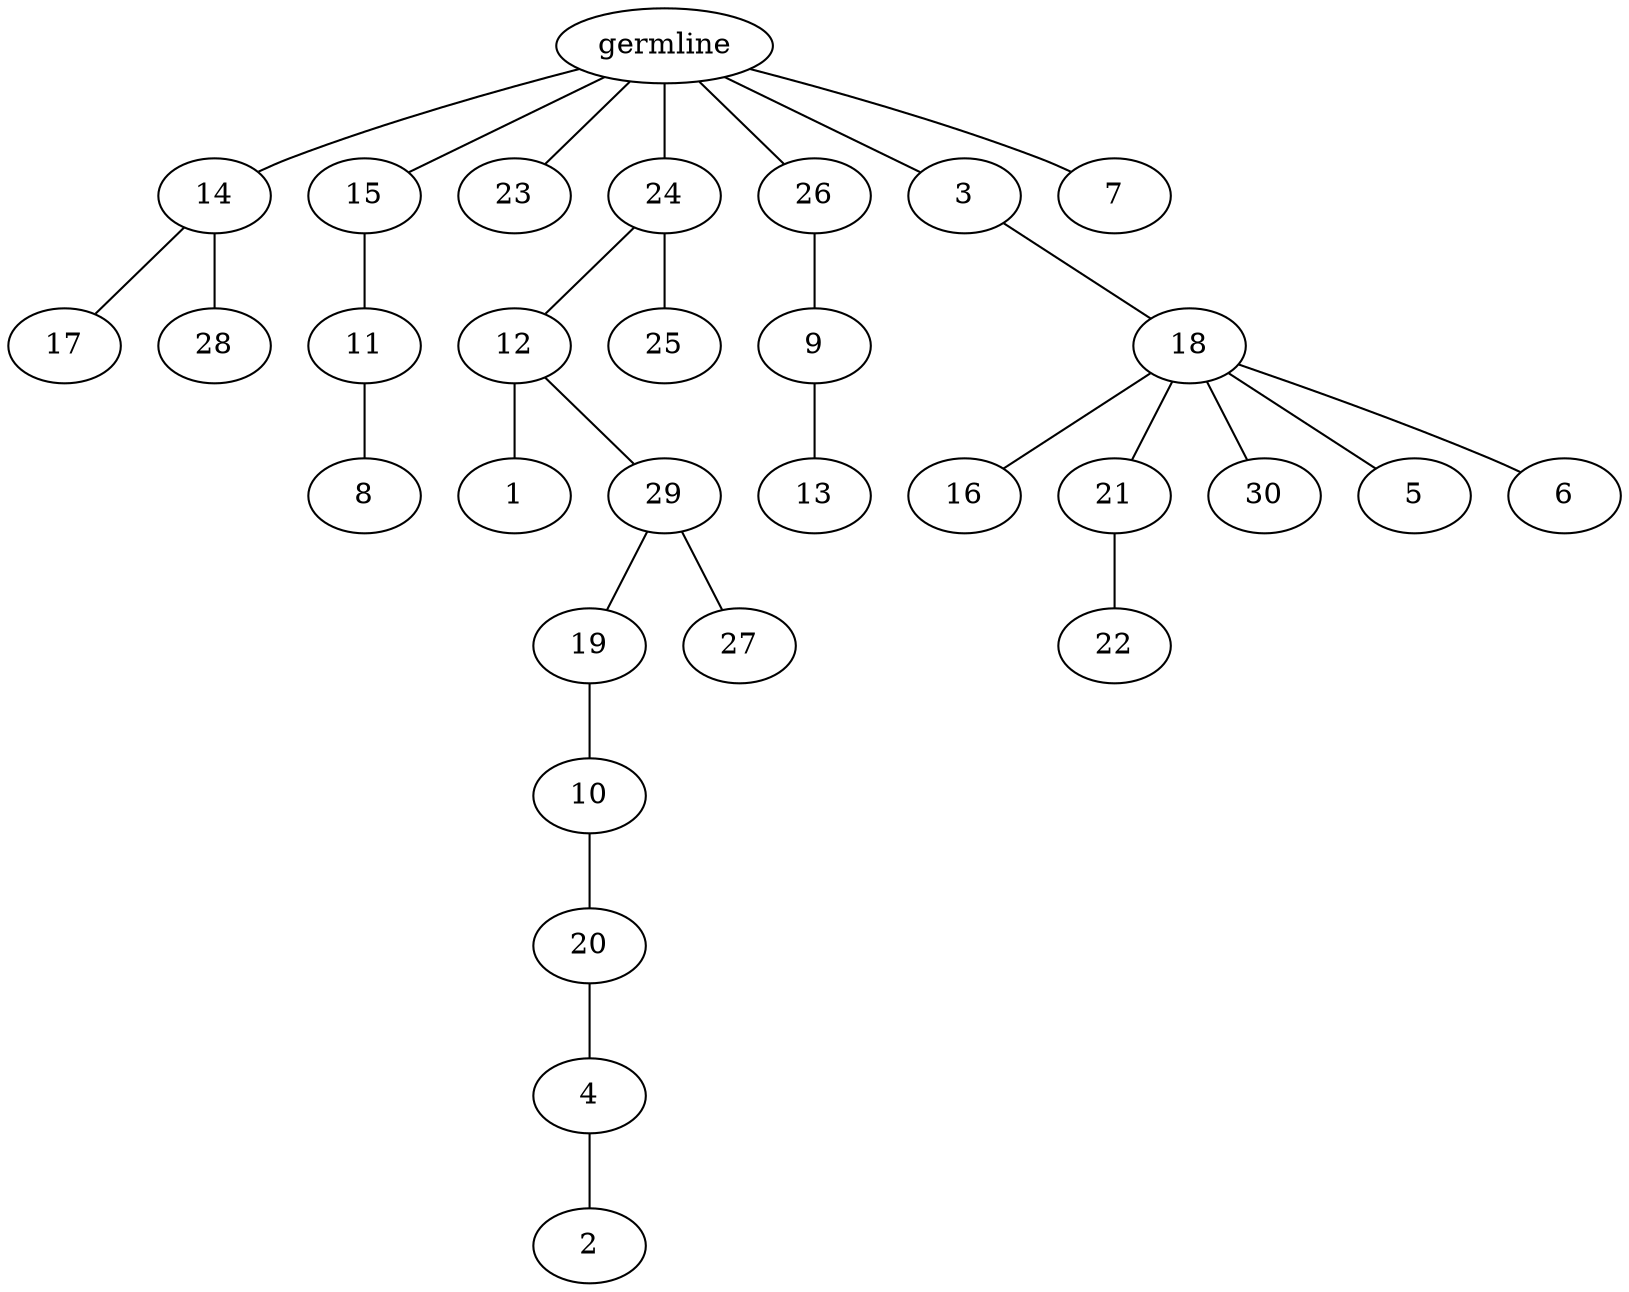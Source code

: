 graph tree {
    "140309359594992" [label="germline"];
    "140309359548304" [label="14"];
    "140309359548928" [label="17"];
    "140309359549168" [label="28"];
    "140309359550320" [label="15"];
    "140309359549888" [label="11"];
    "140309359549984" [label="8"];
    "140309359549120" [label="23"];
    "140309359550032" [label="24"];
    "140309359550224" [label="12"];
    "140309359513456" [label="1"];
    "140309359509616" [label="29"];
    "140309359513216" [label="19"];
    "140309359510432" [label="10"];
    "140309359510864" [label="20"];
    "140309359511296" [label="4"];
    "140309356917376" [label="2"];
    "140309359512112" [label="27"];
    "140309359510912" [label="25"];
    "140309359550272" [label="26"];
    "140309359511392" [label="9"];
    "140309359512352" [label="13"];
    "140309359510096" [label="3"];
    "140309359511248" [label="18"];
    "140309359511872" [label="16"];
    "140309359512448" [label="21"];
    "140309359513168" [label="22"];
    "140309359512832" [label="30"];
    "140309359510768" [label="5"];
    "140309359512256" [label="6"];
    "140309359512976" [label="7"];
    "140309359594992" -- "140309359548304";
    "140309359594992" -- "140309359550320";
    "140309359594992" -- "140309359549120";
    "140309359594992" -- "140309359550032";
    "140309359594992" -- "140309359550272";
    "140309359594992" -- "140309359510096";
    "140309359594992" -- "140309359512976";
    "140309359548304" -- "140309359548928";
    "140309359548304" -- "140309359549168";
    "140309359550320" -- "140309359549888";
    "140309359549888" -- "140309359549984";
    "140309359550032" -- "140309359550224";
    "140309359550032" -- "140309359510912";
    "140309359550224" -- "140309359513456";
    "140309359550224" -- "140309359509616";
    "140309359509616" -- "140309359513216";
    "140309359509616" -- "140309359512112";
    "140309359513216" -- "140309359510432";
    "140309359510432" -- "140309359510864";
    "140309359510864" -- "140309359511296";
    "140309359511296" -- "140309356917376";
    "140309359550272" -- "140309359511392";
    "140309359511392" -- "140309359512352";
    "140309359510096" -- "140309359511248";
    "140309359511248" -- "140309359511872";
    "140309359511248" -- "140309359512448";
    "140309359511248" -- "140309359512832";
    "140309359511248" -- "140309359510768";
    "140309359511248" -- "140309359512256";
    "140309359512448" -- "140309359513168";
}
